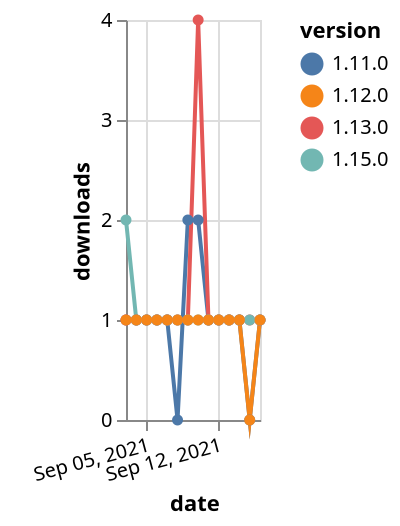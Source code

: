 {"$schema": "https://vega.github.io/schema/vega-lite/v5.json", "description": "A simple bar chart with embedded data.", "data": {"values": [{"date": "2021-09-03", "total": 226, "delta": 1, "version": "1.11.0"}, {"date": "2021-09-04", "total": 227, "delta": 1, "version": "1.11.0"}, {"date": "2021-09-05", "total": 228, "delta": 1, "version": "1.11.0"}, {"date": "2021-09-06", "total": 229, "delta": 1, "version": "1.11.0"}, {"date": "2021-09-07", "total": 230, "delta": 1, "version": "1.11.0"}, {"date": "2021-09-08", "total": 230, "delta": 0, "version": "1.11.0"}, {"date": "2021-09-09", "total": 232, "delta": 2, "version": "1.11.0"}, {"date": "2021-09-10", "total": 234, "delta": 2, "version": "1.11.0"}, {"date": "2021-09-11", "total": 235, "delta": 1, "version": "1.11.0"}, {"date": "2021-09-12", "total": 236, "delta": 1, "version": "1.11.0"}, {"date": "2021-09-13", "total": 237, "delta": 1, "version": "1.11.0"}, {"date": "2021-09-14", "total": 238, "delta": 1, "version": "1.11.0"}, {"date": "2021-09-15", "total": 238, "delta": 0, "version": "1.11.0"}, {"date": "2021-09-16", "total": 239, "delta": 1, "version": "1.11.0"}, {"date": "2021-09-03", "total": 300, "delta": 1, "version": "1.13.0"}, {"date": "2021-09-04", "total": 301, "delta": 1, "version": "1.13.0"}, {"date": "2021-09-05", "total": 302, "delta": 1, "version": "1.13.0"}, {"date": "2021-09-06", "total": 303, "delta": 1, "version": "1.13.0"}, {"date": "2021-09-07", "total": 304, "delta": 1, "version": "1.13.0"}, {"date": "2021-09-08", "total": 305, "delta": 1, "version": "1.13.0"}, {"date": "2021-09-09", "total": 306, "delta": 1, "version": "1.13.0"}, {"date": "2021-09-10", "total": 310, "delta": 4, "version": "1.13.0"}, {"date": "2021-09-11", "total": 311, "delta": 1, "version": "1.13.0"}, {"date": "2021-09-12", "total": 312, "delta": 1, "version": "1.13.0"}, {"date": "2021-09-13", "total": 313, "delta": 1, "version": "1.13.0"}, {"date": "2021-09-14", "total": 314, "delta": 1, "version": "1.13.0"}, {"date": "2021-09-15", "total": 315, "delta": 1, "version": "1.13.0"}, {"date": "2021-09-16", "total": 316, "delta": 1, "version": "1.13.0"}, {"date": "2021-09-03", "total": 116, "delta": 2, "version": "1.15.0"}, {"date": "2021-09-04", "total": 117, "delta": 1, "version": "1.15.0"}, {"date": "2021-09-05", "total": 118, "delta": 1, "version": "1.15.0"}, {"date": "2021-09-06", "total": 119, "delta": 1, "version": "1.15.0"}, {"date": "2021-09-07", "total": 120, "delta": 1, "version": "1.15.0"}, {"date": "2021-09-08", "total": 121, "delta": 1, "version": "1.15.0"}, {"date": "2021-09-09", "total": 122, "delta": 1, "version": "1.15.0"}, {"date": "2021-09-10", "total": 123, "delta": 1, "version": "1.15.0"}, {"date": "2021-09-11", "total": 124, "delta": 1, "version": "1.15.0"}, {"date": "2021-09-12", "total": 125, "delta": 1, "version": "1.15.0"}, {"date": "2021-09-13", "total": 126, "delta": 1, "version": "1.15.0"}, {"date": "2021-09-14", "total": 127, "delta": 1, "version": "1.15.0"}, {"date": "2021-09-15", "total": 128, "delta": 1, "version": "1.15.0"}, {"date": "2021-09-16", "total": 129, "delta": 1, "version": "1.15.0"}, {"date": "2021-09-03", "total": 174, "delta": 1, "version": "1.12.0"}, {"date": "2021-09-04", "total": 175, "delta": 1, "version": "1.12.0"}, {"date": "2021-09-05", "total": 176, "delta": 1, "version": "1.12.0"}, {"date": "2021-09-06", "total": 177, "delta": 1, "version": "1.12.0"}, {"date": "2021-09-07", "total": 178, "delta": 1, "version": "1.12.0"}, {"date": "2021-09-08", "total": 179, "delta": 1, "version": "1.12.0"}, {"date": "2021-09-09", "total": 180, "delta": 1, "version": "1.12.0"}, {"date": "2021-09-10", "total": 181, "delta": 1, "version": "1.12.0"}, {"date": "2021-09-11", "total": 182, "delta": 1, "version": "1.12.0"}, {"date": "2021-09-12", "total": 183, "delta": 1, "version": "1.12.0"}, {"date": "2021-09-13", "total": 184, "delta": 1, "version": "1.12.0"}, {"date": "2021-09-14", "total": 185, "delta": 1, "version": "1.12.0"}, {"date": "2021-09-15", "total": 185, "delta": 0, "version": "1.12.0"}, {"date": "2021-09-16", "total": 186, "delta": 1, "version": "1.12.0"}]}, "width": "container", "mark": {"type": "line", "point": {"filled": true}}, "encoding": {"x": {"field": "date", "type": "temporal", "timeUnit": "yearmonthdate", "title": "date", "axis": {"labelAngle": -15}}, "y": {"field": "delta", "type": "quantitative", "title": "downloads"}, "color": {"field": "version", "type": "nominal"}, "tooltip": {"field": "delta"}}}
